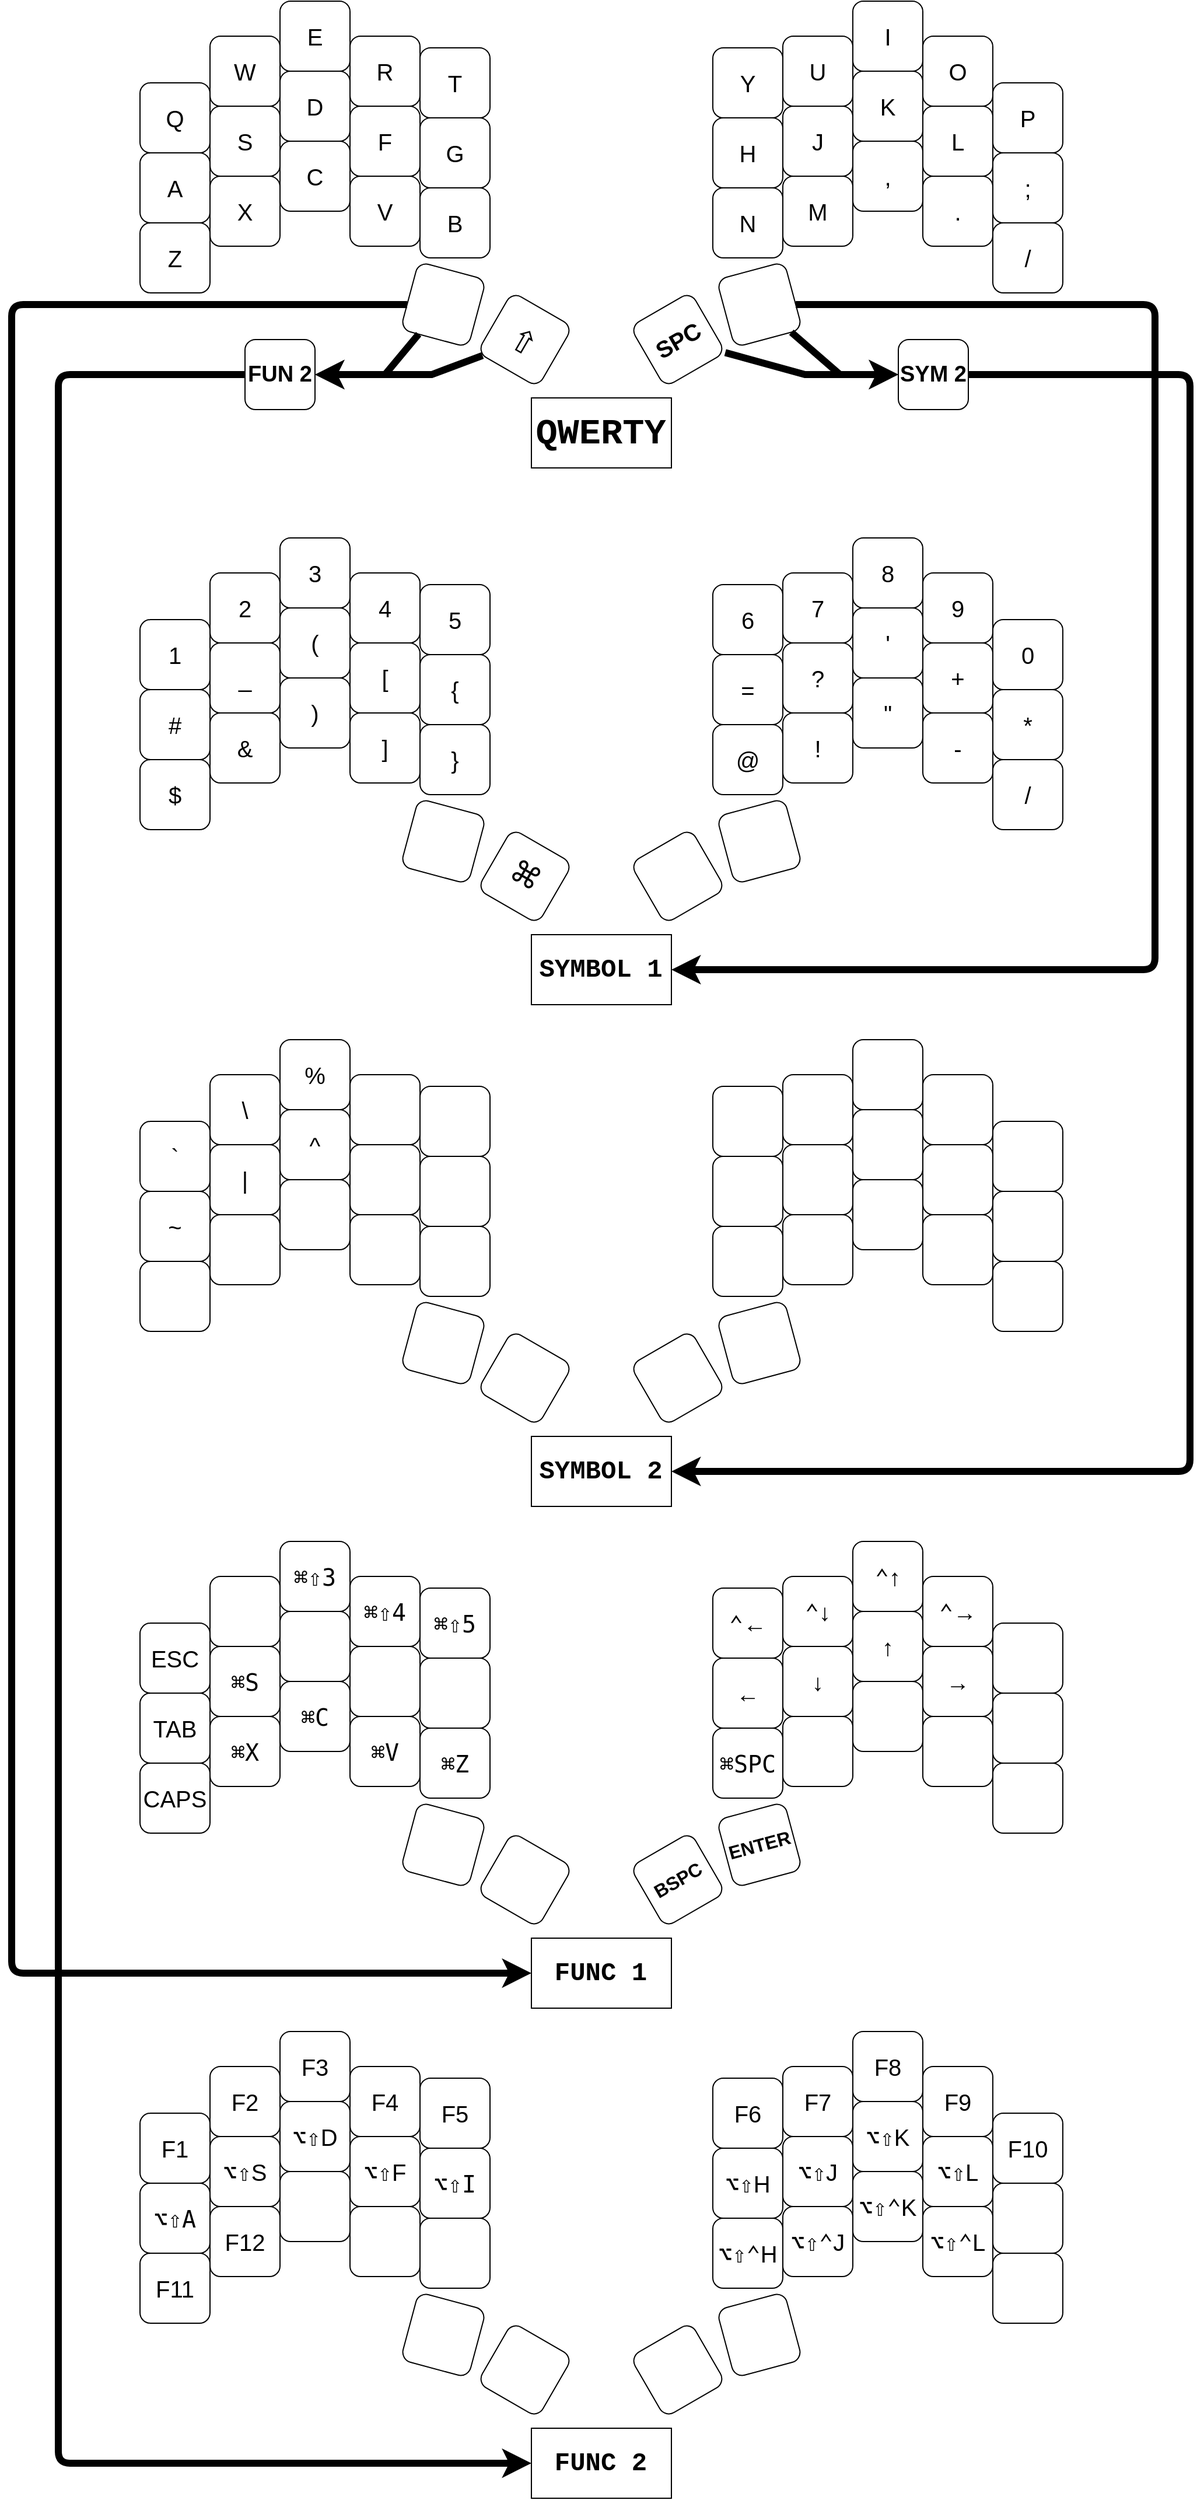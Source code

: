 <mxfile version="20.5.1" type="device"><diagram id="PHoBeTt5B5sPmpXtBZZb" name="第 1 页"><mxGraphModel dx="1406" dy="747" grid="1" gridSize="10" guides="1" tooltips="1" connect="1" arrows="1" fold="1" page="1" pageScale="1" pageWidth="827" pageHeight="1169" math="0" shadow="0"><root><mxCell id="0"/><mxCell id="1" parent="0"/><mxCell id="RsKWAIyPbqBDw2KpzhiT-77" value="" style="group" parent="1" vertex="1" connectable="0"><mxGeometry x="150" y="50" width="790.981" height="400" as="geometry"/></mxCell><mxCell id="RsKWAIyPbqBDw2KpzhiT-78" value="&lt;font style=&quot;font-size: 20px;&quot;&gt;Q&lt;/font&gt;" style="rounded=1;whiteSpace=wrap;html=1;" parent="RsKWAIyPbqBDw2KpzhiT-77" vertex="1"><mxGeometry y="70" width="60" height="60" as="geometry"/></mxCell><mxCell id="RsKWAIyPbqBDw2KpzhiT-79" value="&lt;font style=&quot;font-size: 20px;&quot;&gt;A&lt;/font&gt;" style="rounded=1;whiteSpace=wrap;html=1;" parent="RsKWAIyPbqBDw2KpzhiT-77" vertex="1"><mxGeometry y="130" width="60" height="60" as="geometry"/></mxCell><mxCell id="RsKWAIyPbqBDw2KpzhiT-80" value="&lt;font style=&quot;font-size: 20px;&quot;&gt;Z&lt;/font&gt;" style="rounded=1;whiteSpace=wrap;html=1;" parent="RsKWAIyPbqBDw2KpzhiT-77" vertex="1"><mxGeometry y="190" width="60" height="60" as="geometry"/></mxCell><mxCell id="RsKWAIyPbqBDw2KpzhiT-81" value="&lt;font style=&quot;font-size: 20px;&quot;&gt;W&lt;/font&gt;" style="rounded=1;whiteSpace=wrap;html=1;" parent="RsKWAIyPbqBDw2KpzhiT-77" vertex="1"><mxGeometry x="60" y="30" width="60" height="60" as="geometry"/></mxCell><mxCell id="RsKWAIyPbqBDw2KpzhiT-82" value="&lt;font style=&quot;font-size: 20px;&quot;&gt;S&lt;/font&gt;" style="rounded=1;whiteSpace=wrap;html=1;" parent="RsKWAIyPbqBDw2KpzhiT-77" vertex="1"><mxGeometry x="60" y="90" width="60" height="60" as="geometry"/></mxCell><mxCell id="RsKWAIyPbqBDw2KpzhiT-83" value="&lt;font style=&quot;font-size: 20px;&quot;&gt;X&lt;/font&gt;" style="rounded=1;whiteSpace=wrap;html=1;" parent="RsKWAIyPbqBDw2KpzhiT-77" vertex="1"><mxGeometry x="60" y="150" width="60" height="60" as="geometry"/></mxCell><mxCell id="RsKWAIyPbqBDw2KpzhiT-84" value="&lt;font style=&quot;font-size: 20px;&quot;&gt;E&lt;/font&gt;" style="rounded=1;whiteSpace=wrap;html=1;" parent="RsKWAIyPbqBDw2KpzhiT-77" vertex="1"><mxGeometry x="120" width="60" height="60" as="geometry"/></mxCell><mxCell id="RsKWAIyPbqBDw2KpzhiT-85" value="&lt;font style=&quot;font-size: 20px;&quot;&gt;D&lt;/font&gt;" style="rounded=1;whiteSpace=wrap;html=1;" parent="RsKWAIyPbqBDw2KpzhiT-77" vertex="1"><mxGeometry x="120" y="60" width="60" height="60" as="geometry"/></mxCell><mxCell id="RsKWAIyPbqBDw2KpzhiT-86" value="&lt;font style=&quot;font-size: 20px;&quot;&gt;C&lt;/font&gt;" style="rounded=1;whiteSpace=wrap;html=1;" parent="RsKWAIyPbqBDw2KpzhiT-77" vertex="1"><mxGeometry x="120" y="120" width="60" height="60" as="geometry"/></mxCell><mxCell id="RsKWAIyPbqBDw2KpzhiT-87" value="&lt;font style=&quot;font-size: 20px;&quot;&gt;R&lt;/font&gt;" style="rounded=1;whiteSpace=wrap;html=1;" parent="RsKWAIyPbqBDw2KpzhiT-77" vertex="1"><mxGeometry x="180" y="30" width="60" height="60" as="geometry"/></mxCell><mxCell id="RsKWAIyPbqBDw2KpzhiT-88" value="&lt;font style=&quot;font-size: 20px;&quot;&gt;F&lt;/font&gt;" style="rounded=1;whiteSpace=wrap;html=1;" parent="RsKWAIyPbqBDw2KpzhiT-77" vertex="1"><mxGeometry x="180" y="90" width="60" height="60" as="geometry"/></mxCell><mxCell id="RsKWAIyPbqBDw2KpzhiT-89" value="&lt;font style=&quot;font-size: 20px;&quot;&gt;V&lt;/font&gt;" style="rounded=1;whiteSpace=wrap;html=1;" parent="RsKWAIyPbqBDw2KpzhiT-77" vertex="1"><mxGeometry x="180" y="150" width="60" height="60" as="geometry"/></mxCell><mxCell id="RsKWAIyPbqBDw2KpzhiT-90" value="&lt;font style=&quot;font-size: 20px;&quot;&gt;T&lt;/font&gt;" style="rounded=1;whiteSpace=wrap;html=1;" parent="RsKWAIyPbqBDw2KpzhiT-77" vertex="1"><mxGeometry x="240" y="40" width="60" height="60" as="geometry"/></mxCell><mxCell id="RsKWAIyPbqBDw2KpzhiT-91" value="&lt;font style=&quot;font-size: 20px;&quot;&gt;G&lt;/font&gt;" style="rounded=1;whiteSpace=wrap;html=1;" parent="RsKWAIyPbqBDw2KpzhiT-77" vertex="1"><mxGeometry x="240" y="100" width="60" height="60" as="geometry"/></mxCell><mxCell id="RsKWAIyPbqBDw2KpzhiT-92" value="&lt;font style=&quot;font-size: 20px;&quot;&gt;B&lt;/font&gt;" style="rounded=1;whiteSpace=wrap;html=1;" parent="RsKWAIyPbqBDw2KpzhiT-77" vertex="1"><mxGeometry x="240" y="160" width="60" height="60" as="geometry"/></mxCell><mxCell id="RsKWAIyPbqBDw2KpzhiT-93" value="" style="rounded=1;whiteSpace=wrap;html=1;rotation=15;" parent="RsKWAIyPbqBDw2KpzhiT-77" vertex="1"><mxGeometry x="230" y="230" width="60" height="60" as="geometry"/></mxCell><mxCell id="RsKWAIyPbqBDw2KpzhiT-94" value="&lt;font style=&quot;font-size: 37px;&quot;&gt;&lt;code&gt;⇧&lt;/code&gt;&lt;/font&gt;" style="rounded=1;whiteSpace=wrap;html=1;rotation=30;" parent="RsKWAIyPbqBDw2KpzhiT-77" vertex="1"><mxGeometry x="300" y="260" width="60" height="60" as="geometry"/></mxCell><mxCell id="RsKWAIyPbqBDw2KpzhiT-95" value="" style="group;flipH=1;" parent="RsKWAIyPbqBDw2KpzhiT-77" vertex="1" connectable="0"><mxGeometry x="420" width="370.981" height="350" as="geometry"/></mxCell><mxCell id="RsKWAIyPbqBDw2KpzhiT-96" value="&lt;font style=&quot;font-size: 20px;&quot;&gt;P&lt;/font&gt;" style="rounded=1;whiteSpace=wrap;html=1;flipH=1;" parent="RsKWAIyPbqBDw2KpzhiT-95" vertex="1"><mxGeometry x="310.981" y="70" width="60" height="60" as="geometry"/></mxCell><mxCell id="RsKWAIyPbqBDw2KpzhiT-97" value="&lt;font style=&quot;font-size: 20px;&quot;&gt;;&lt;/font&gt;" style="rounded=1;whiteSpace=wrap;html=1;flipH=1;" parent="RsKWAIyPbqBDw2KpzhiT-95" vertex="1"><mxGeometry x="310.981" y="130" width="60" height="60" as="geometry"/></mxCell><mxCell id="RsKWAIyPbqBDw2KpzhiT-98" value="&lt;font style=&quot;font-size: 20px;&quot;&gt;/&lt;/font&gt;" style="rounded=1;whiteSpace=wrap;html=1;flipH=1;" parent="RsKWAIyPbqBDw2KpzhiT-95" vertex="1"><mxGeometry x="310.981" y="190" width="60" height="60" as="geometry"/></mxCell><mxCell id="RsKWAIyPbqBDw2KpzhiT-99" value="&lt;font style=&quot;font-size: 20px;&quot;&gt;O&lt;/font&gt;" style="rounded=1;whiteSpace=wrap;html=1;flipH=1;" parent="RsKWAIyPbqBDw2KpzhiT-95" vertex="1"><mxGeometry x="250.981" y="30" width="60" height="60" as="geometry"/></mxCell><mxCell id="RsKWAIyPbqBDw2KpzhiT-100" value="&lt;font style=&quot;font-size: 20px;&quot;&gt;L&lt;/font&gt;" style="rounded=1;whiteSpace=wrap;html=1;flipH=1;" parent="RsKWAIyPbqBDw2KpzhiT-95" vertex="1"><mxGeometry x="250.981" y="90" width="60" height="60" as="geometry"/></mxCell><mxCell id="RsKWAIyPbqBDw2KpzhiT-101" value="&lt;font style=&quot;font-size: 20px;&quot;&gt;.&lt;/font&gt;" style="rounded=1;whiteSpace=wrap;html=1;flipH=1;" parent="RsKWAIyPbqBDw2KpzhiT-95" vertex="1"><mxGeometry x="250.981" y="150" width="60" height="60" as="geometry"/></mxCell><mxCell id="RsKWAIyPbqBDw2KpzhiT-102" value="&lt;font style=&quot;font-size: 20px;&quot;&gt;I&lt;/font&gt;" style="rounded=1;whiteSpace=wrap;html=1;flipH=1;" parent="RsKWAIyPbqBDw2KpzhiT-95" vertex="1"><mxGeometry x="190.981" width="60" height="60" as="geometry"/></mxCell><mxCell id="RsKWAIyPbqBDw2KpzhiT-103" value="&lt;font style=&quot;font-size: 20px;&quot;&gt;K&lt;/font&gt;" style="rounded=1;whiteSpace=wrap;html=1;flipH=1;" parent="RsKWAIyPbqBDw2KpzhiT-95" vertex="1"><mxGeometry x="190.981" y="60" width="60" height="60" as="geometry"/></mxCell><mxCell id="RsKWAIyPbqBDw2KpzhiT-104" value="&lt;font style=&quot;font-size: 20px;&quot;&gt;,&lt;/font&gt;" style="rounded=1;whiteSpace=wrap;html=1;flipH=1;" parent="RsKWAIyPbqBDw2KpzhiT-95" vertex="1"><mxGeometry x="190.981" y="120" width="60" height="60" as="geometry"/></mxCell><mxCell id="RsKWAIyPbqBDw2KpzhiT-105" value="&lt;font style=&quot;font-size: 20px;&quot;&gt;U&lt;/font&gt;" style="rounded=1;whiteSpace=wrap;html=1;flipH=1;" parent="RsKWAIyPbqBDw2KpzhiT-95" vertex="1"><mxGeometry x="130.981" y="30" width="60" height="60" as="geometry"/></mxCell><mxCell id="RsKWAIyPbqBDw2KpzhiT-106" value="&lt;font style=&quot;font-size: 20px;&quot;&gt;J&lt;/font&gt;" style="rounded=1;whiteSpace=wrap;html=1;flipH=1;" parent="RsKWAIyPbqBDw2KpzhiT-95" vertex="1"><mxGeometry x="130.981" y="90" width="60" height="60" as="geometry"/></mxCell><mxCell id="RsKWAIyPbqBDw2KpzhiT-107" value="&lt;font style=&quot;font-size: 20px;&quot;&gt;M&lt;/font&gt;" style="rounded=1;whiteSpace=wrap;html=1;flipH=1;" parent="RsKWAIyPbqBDw2KpzhiT-95" vertex="1"><mxGeometry x="130.981" y="150" width="60" height="60" as="geometry"/></mxCell><mxCell id="RsKWAIyPbqBDw2KpzhiT-108" value="&lt;font style=&quot;font-size: 20px;&quot;&gt;Y&lt;/font&gt;" style="rounded=1;whiteSpace=wrap;html=1;flipH=1;" parent="RsKWAIyPbqBDw2KpzhiT-95" vertex="1"><mxGeometry x="70.981" y="40" width="60" height="60" as="geometry"/></mxCell><mxCell id="RsKWAIyPbqBDw2KpzhiT-109" value="&lt;font style=&quot;font-size: 20px;&quot;&gt;H&lt;/font&gt;" style="rounded=1;whiteSpace=wrap;html=1;flipH=1;" parent="RsKWAIyPbqBDw2KpzhiT-95" vertex="1"><mxGeometry x="70.981" y="100" width="60" height="60" as="geometry"/></mxCell><mxCell id="RsKWAIyPbqBDw2KpzhiT-110" value="&lt;font style=&quot;font-size: 20px;&quot;&gt;N&lt;/font&gt;" style="rounded=1;whiteSpace=wrap;html=1;flipH=1;" parent="RsKWAIyPbqBDw2KpzhiT-95" vertex="1"><mxGeometry x="70.981" y="160" width="60" height="60" as="geometry"/></mxCell><mxCell id="RsKWAIyPbqBDw2KpzhiT-111" value="" style="rounded=1;whiteSpace=wrap;html=1;rotation=-15;flipH=1;" parent="RsKWAIyPbqBDw2KpzhiT-95" vertex="1"><mxGeometry x="80.981" y="230" width="60" height="60" as="geometry"/></mxCell><mxCell id="RsKWAIyPbqBDw2KpzhiT-112" value="&lt;div style=&quot;font-size: 20px;&quot;&gt;&lt;font style=&quot;font-size: 20px;&quot;&gt;&lt;b&gt;SPC&lt;/b&gt;&lt;/font&gt;&lt;/div&gt;" style="rounded=1;whiteSpace=wrap;html=1;rotation=-30;flipH=1;" parent="RsKWAIyPbqBDw2KpzhiT-95" vertex="1"><mxGeometry x="10.981" y="260" width="60" height="60" as="geometry"/></mxCell><mxCell id="RsKWAIyPbqBDw2KpzhiT-344" value="&lt;font style=&quot;font-size: 19px;&quot;&gt;&lt;b&gt;&lt;font style=&quot;font-size: 19px;&quot;&gt;SYM 2&lt;/font&gt;&lt;/b&gt;&lt;/font&gt;" style="rounded=1;whiteSpace=wrap;html=1;rotation=0;flipH=1;" parent="RsKWAIyPbqBDw2KpzhiT-95" vertex="1"><mxGeometry x="230.001" y="290" width="60" height="60" as="geometry"/></mxCell><mxCell id="RsKWAIyPbqBDw2KpzhiT-345" value="" style="endArrow=classic;html=1;rounded=0;fontFamily=Courier New;fontSize=20;strokeWidth=6;" parent="RsKWAIyPbqBDw2KpzhiT-95" source="RsKWAIyPbqBDw2KpzhiT-111" target="RsKWAIyPbqBDw2KpzhiT-344" edge="1"><mxGeometry width="50" height="50" relative="1" as="geometry"><mxPoint x="120" y="460" as="sourcePoint"/><mxPoint x="170" y="410" as="targetPoint"/><Array as="points"><mxPoint x="180" y="320"/></Array></mxGeometry></mxCell><mxCell id="RsKWAIyPbqBDw2KpzhiT-346" value="" style="endArrow=classic;html=1;rounded=0;fontFamily=Courier New;fontSize=20;strokeWidth=6;" parent="RsKWAIyPbqBDw2KpzhiT-95" source="RsKWAIyPbqBDw2KpzhiT-112" target="RsKWAIyPbqBDw2KpzhiT-344" edge="1"><mxGeometry width="50" height="50" relative="1" as="geometry"><mxPoint x="-180" y="550" as="sourcePoint"/><mxPoint x="-130" y="500" as="targetPoint"/><Array as="points"><mxPoint x="150" y="320"/></Array></mxGeometry></mxCell><mxCell id="RsKWAIyPbqBDw2KpzhiT-113" value="&lt;h1&gt;&lt;font style=&quot;font-size: 31px;&quot; face=&quot;Courier New&quot;&gt;QWERTY&lt;/font&gt;&lt;/h1&gt;" style="rounded=0;whiteSpace=wrap;html=1;" parent="RsKWAIyPbqBDw2KpzhiT-77" vertex="1"><mxGeometry x="335.49" y="340" width="120" height="60" as="geometry"/></mxCell><mxCell id="RsKWAIyPbqBDw2KpzhiT-347" value="&lt;font style=&quot;font-size: 19px;&quot;&gt;&lt;b&gt;&lt;font style=&quot;font-size: 19px;&quot;&gt;FUN 2&lt;/font&gt;&lt;/b&gt;&lt;/font&gt;" style="rounded=1;whiteSpace=wrap;html=1;rotation=0;flipH=1;" parent="RsKWAIyPbqBDw2KpzhiT-77" vertex="1"><mxGeometry x="90.001" y="290" width="60" height="60" as="geometry"/></mxCell><mxCell id="RsKWAIyPbqBDw2KpzhiT-348" value="" style="endArrow=classic;html=1;rounded=0;fontFamily=Courier New;fontSize=19;strokeWidth=6;" parent="RsKWAIyPbqBDw2KpzhiT-77" source="RsKWAIyPbqBDw2KpzhiT-93" target="RsKWAIyPbqBDw2KpzhiT-347" edge="1"><mxGeometry width="50" height="50" relative="1" as="geometry"><mxPoint x="240" y="510" as="sourcePoint"/><mxPoint x="290" y="460" as="targetPoint"/><Array as="points"><mxPoint x="210" y="320"/></Array></mxGeometry></mxCell><mxCell id="RsKWAIyPbqBDw2KpzhiT-349" value="" style="endArrow=classic;html=1;rounded=0;fontFamily=Courier New;fontSize=19;strokeWidth=6;" parent="RsKWAIyPbqBDw2KpzhiT-77" source="RsKWAIyPbqBDw2KpzhiT-94" target="RsKWAIyPbqBDw2KpzhiT-347" edge="1"><mxGeometry width="50" height="50" relative="1" as="geometry"><mxPoint x="210" y="380" as="sourcePoint"/><mxPoint x="260" y="330" as="targetPoint"/><Array as="points"><mxPoint x="250" y="320"/></Array></mxGeometry></mxCell><mxCell id="RsKWAIyPbqBDw2KpzhiT-188" value="" style="group" parent="1" vertex="1" connectable="0"><mxGeometry x="150" y="510" width="790.981" height="400" as="geometry"/></mxCell><mxCell id="RsKWAIyPbqBDw2KpzhiT-189" value="&lt;font style=&quot;font-size: 20px;&quot;&gt;1&lt;/font&gt;" style="rounded=1;whiteSpace=wrap;html=1;" parent="RsKWAIyPbqBDw2KpzhiT-188" vertex="1"><mxGeometry y="70" width="60" height="60" as="geometry"/></mxCell><mxCell id="RsKWAIyPbqBDw2KpzhiT-190" value="&lt;font style=&quot;font-size: 20px;&quot;&gt;#&lt;/font&gt;" style="rounded=1;whiteSpace=wrap;html=1;" parent="RsKWAIyPbqBDw2KpzhiT-188" vertex="1"><mxGeometry y="130" width="60" height="60" as="geometry"/></mxCell><mxCell id="RsKWAIyPbqBDw2KpzhiT-191" value="&lt;font style=&quot;font-size: 20px;&quot;&gt;$&lt;/font&gt;" style="rounded=1;whiteSpace=wrap;html=1;" parent="RsKWAIyPbqBDw2KpzhiT-188" vertex="1"><mxGeometry y="190" width="60" height="60" as="geometry"/></mxCell><mxCell id="RsKWAIyPbqBDw2KpzhiT-192" value="&lt;font style=&quot;font-size: 20px;&quot;&gt;2&lt;/font&gt;" style="rounded=1;whiteSpace=wrap;html=1;" parent="RsKWAIyPbqBDw2KpzhiT-188" vertex="1"><mxGeometry x="60" y="30" width="60" height="60" as="geometry"/></mxCell><mxCell id="RsKWAIyPbqBDw2KpzhiT-193" value="&lt;font style=&quot;font-size: 20px;&quot;&gt;_&lt;/font&gt;" style="rounded=1;whiteSpace=wrap;html=1;" parent="RsKWAIyPbqBDw2KpzhiT-188" vertex="1"><mxGeometry x="60" y="90" width="60" height="60" as="geometry"/></mxCell><mxCell id="RsKWAIyPbqBDw2KpzhiT-194" value="&lt;font style=&quot;font-size: 20px;&quot;&gt;&amp;amp;&lt;/font&gt;" style="rounded=1;whiteSpace=wrap;html=1;" parent="RsKWAIyPbqBDw2KpzhiT-188" vertex="1"><mxGeometry x="60" y="150" width="60" height="60" as="geometry"/></mxCell><mxCell id="RsKWAIyPbqBDw2KpzhiT-195" value="&lt;font style=&quot;font-size: 20px;&quot;&gt;3&lt;/font&gt;" style="rounded=1;whiteSpace=wrap;html=1;" parent="RsKWAIyPbqBDw2KpzhiT-188" vertex="1"><mxGeometry x="120" width="60" height="60" as="geometry"/></mxCell><mxCell id="RsKWAIyPbqBDw2KpzhiT-196" value="&lt;font style=&quot;font-size: 20px;&quot;&gt;(&lt;/font&gt;" style="rounded=1;whiteSpace=wrap;html=1;" parent="RsKWAIyPbqBDw2KpzhiT-188" vertex="1"><mxGeometry x="120" y="60" width="60" height="60" as="geometry"/></mxCell><mxCell id="RsKWAIyPbqBDw2KpzhiT-197" value="&lt;font style=&quot;font-size: 20px;&quot;&gt;)&lt;/font&gt;" style="rounded=1;whiteSpace=wrap;html=1;" parent="RsKWAIyPbqBDw2KpzhiT-188" vertex="1"><mxGeometry x="120" y="120" width="60" height="60" as="geometry"/></mxCell><mxCell id="RsKWAIyPbqBDw2KpzhiT-198" value="&lt;font style=&quot;font-size: 20px;&quot;&gt;4&lt;/font&gt;" style="rounded=1;whiteSpace=wrap;html=1;" parent="RsKWAIyPbqBDw2KpzhiT-188" vertex="1"><mxGeometry x="180" y="30" width="60" height="60" as="geometry"/></mxCell><mxCell id="RsKWAIyPbqBDw2KpzhiT-199" value="&lt;font style=&quot;font-size: 20px;&quot;&gt;[&lt;/font&gt;" style="rounded=1;whiteSpace=wrap;html=1;" parent="RsKWAIyPbqBDw2KpzhiT-188" vertex="1"><mxGeometry x="180" y="90" width="60" height="60" as="geometry"/></mxCell><mxCell id="RsKWAIyPbqBDw2KpzhiT-200" value="&lt;font style=&quot;font-size: 20px;&quot;&gt;]&lt;/font&gt;" style="rounded=1;whiteSpace=wrap;html=1;" parent="RsKWAIyPbqBDw2KpzhiT-188" vertex="1"><mxGeometry x="180" y="150" width="60" height="60" as="geometry"/></mxCell><mxCell id="RsKWAIyPbqBDw2KpzhiT-201" value="&lt;font style=&quot;font-size: 20px;&quot;&gt;5&lt;/font&gt;" style="rounded=1;whiteSpace=wrap;html=1;" parent="RsKWAIyPbqBDw2KpzhiT-188" vertex="1"><mxGeometry x="240" y="40" width="60" height="60" as="geometry"/></mxCell><mxCell id="RsKWAIyPbqBDw2KpzhiT-202" value="&lt;font style=&quot;font-size: 20px;&quot;&gt;{&lt;/font&gt;" style="rounded=1;whiteSpace=wrap;html=1;" parent="RsKWAIyPbqBDw2KpzhiT-188" vertex="1"><mxGeometry x="240" y="100" width="60" height="60" as="geometry"/></mxCell><mxCell id="RsKWAIyPbqBDw2KpzhiT-203" value="&lt;font style=&quot;font-size: 20px;&quot;&gt;}&lt;/font&gt;" style="rounded=1;whiteSpace=wrap;html=1;" parent="RsKWAIyPbqBDw2KpzhiT-188" vertex="1"><mxGeometry x="240" y="160" width="60" height="60" as="geometry"/></mxCell><mxCell id="RsKWAIyPbqBDw2KpzhiT-204" value="" style="rounded=1;whiteSpace=wrap;html=1;rotation=15;" parent="RsKWAIyPbqBDw2KpzhiT-188" vertex="1"><mxGeometry x="230" y="230" width="60" height="60" as="geometry"/></mxCell><mxCell id="RsKWAIyPbqBDw2KpzhiT-205" value="&lt;code style=&quot;font-size: 37px;&quot;&gt;⌘&lt;/code&gt;" style="rounded=1;whiteSpace=wrap;html=1;rotation=30;" parent="RsKWAIyPbqBDw2KpzhiT-188" vertex="1"><mxGeometry x="300" y="260" width="60" height="60" as="geometry"/></mxCell><mxCell id="RsKWAIyPbqBDw2KpzhiT-206" value="" style="group;flipH=1;" parent="RsKWAIyPbqBDw2KpzhiT-188" vertex="1" connectable="0"><mxGeometry x="420" width="370.981" height="330.981" as="geometry"/></mxCell><mxCell id="RsKWAIyPbqBDw2KpzhiT-207" value="&lt;font style=&quot;font-size: 20px;&quot;&gt;0&lt;/font&gt;" style="rounded=1;whiteSpace=wrap;html=1;flipH=1;" parent="RsKWAIyPbqBDw2KpzhiT-206" vertex="1"><mxGeometry x="310.981" y="70" width="60" height="60" as="geometry"/></mxCell><mxCell id="RsKWAIyPbqBDw2KpzhiT-208" value="&lt;font style=&quot;font-size: 20px;&quot;&gt;*&lt;/font&gt;" style="rounded=1;whiteSpace=wrap;html=1;flipH=1;" parent="RsKWAIyPbqBDw2KpzhiT-206" vertex="1"><mxGeometry x="310.981" y="130" width="60" height="60" as="geometry"/></mxCell><mxCell id="RsKWAIyPbqBDw2KpzhiT-209" value="&lt;font style=&quot;font-size: 20px;&quot;&gt;/&lt;/font&gt;" style="rounded=1;whiteSpace=wrap;html=1;flipH=1;" parent="RsKWAIyPbqBDw2KpzhiT-206" vertex="1"><mxGeometry x="310.981" y="190" width="60" height="60" as="geometry"/></mxCell><mxCell id="RsKWAIyPbqBDw2KpzhiT-210" value="&lt;font style=&quot;font-size: 20px;&quot;&gt;9&lt;/font&gt;" style="rounded=1;whiteSpace=wrap;html=1;flipH=1;" parent="RsKWAIyPbqBDw2KpzhiT-206" vertex="1"><mxGeometry x="250.981" y="30" width="60" height="60" as="geometry"/></mxCell><mxCell id="RsKWAIyPbqBDw2KpzhiT-211" value="&lt;font style=&quot;font-size: 20px;&quot;&gt;+&lt;/font&gt;" style="rounded=1;whiteSpace=wrap;html=1;flipH=1;" parent="RsKWAIyPbqBDw2KpzhiT-206" vertex="1"><mxGeometry x="250.981" y="90" width="60" height="60" as="geometry"/></mxCell><mxCell id="RsKWAIyPbqBDw2KpzhiT-212" value="&lt;font style=&quot;font-size: 20px;&quot;&gt;-&lt;/font&gt;" style="rounded=1;whiteSpace=wrap;html=1;flipH=1;" parent="RsKWAIyPbqBDw2KpzhiT-206" vertex="1"><mxGeometry x="250.981" y="150" width="60" height="60" as="geometry"/></mxCell><mxCell id="RsKWAIyPbqBDw2KpzhiT-213" value="&lt;font style=&quot;font-size: 20px;&quot;&gt;8&lt;/font&gt;" style="rounded=1;whiteSpace=wrap;html=1;flipH=1;" parent="RsKWAIyPbqBDw2KpzhiT-206" vertex="1"><mxGeometry x="190.981" width="60" height="60" as="geometry"/></mxCell><mxCell id="RsKWAIyPbqBDw2KpzhiT-214" value="&lt;font style=&quot;font-size: 20px;&quot;&gt;'&lt;/font&gt;" style="rounded=1;whiteSpace=wrap;html=1;flipH=1;" parent="RsKWAIyPbqBDw2KpzhiT-206" vertex="1"><mxGeometry x="190.981" y="60" width="60" height="60" as="geometry"/></mxCell><mxCell id="RsKWAIyPbqBDw2KpzhiT-215" value="&lt;font style=&quot;font-size: 20px;&quot;&gt;&quot;&lt;/font&gt;" style="rounded=1;whiteSpace=wrap;html=1;flipH=1;" parent="RsKWAIyPbqBDw2KpzhiT-206" vertex="1"><mxGeometry x="190.981" y="120" width="60" height="60" as="geometry"/></mxCell><mxCell id="RsKWAIyPbqBDw2KpzhiT-216" value="&lt;font style=&quot;font-size: 20px;&quot;&gt;7&lt;/font&gt;" style="rounded=1;whiteSpace=wrap;html=1;flipH=1;" parent="RsKWAIyPbqBDw2KpzhiT-206" vertex="1"><mxGeometry x="130.981" y="30" width="60" height="60" as="geometry"/></mxCell><mxCell id="RsKWAIyPbqBDw2KpzhiT-217" value="&lt;font style=&quot;font-size: 20px;&quot;&gt;?&lt;/font&gt;" style="rounded=1;whiteSpace=wrap;html=1;flipH=1;" parent="RsKWAIyPbqBDw2KpzhiT-206" vertex="1"><mxGeometry x="130.981" y="90" width="60" height="60" as="geometry"/></mxCell><mxCell id="RsKWAIyPbqBDw2KpzhiT-218" value="&lt;font style=&quot;font-size: 20px;&quot;&gt;!&lt;/font&gt;" style="rounded=1;whiteSpace=wrap;html=1;flipH=1;" parent="RsKWAIyPbqBDw2KpzhiT-206" vertex="1"><mxGeometry x="130.981" y="150" width="60" height="60" as="geometry"/></mxCell><mxCell id="RsKWAIyPbqBDw2KpzhiT-219" value="&lt;font style=&quot;font-size: 20px;&quot;&gt;6&lt;/font&gt;" style="rounded=1;whiteSpace=wrap;html=1;flipH=1;" parent="RsKWAIyPbqBDw2KpzhiT-206" vertex="1"><mxGeometry x="70.981" y="40" width="60" height="60" as="geometry"/></mxCell><mxCell id="RsKWAIyPbqBDw2KpzhiT-220" value="&lt;font style=&quot;font-size: 20px;&quot;&gt;=&lt;/font&gt;" style="rounded=1;whiteSpace=wrap;html=1;flipH=1;" parent="RsKWAIyPbqBDw2KpzhiT-206" vertex="1"><mxGeometry x="70.981" y="100" width="60" height="60" as="geometry"/></mxCell><mxCell id="RsKWAIyPbqBDw2KpzhiT-221" value="&lt;font style=&quot;font-size: 20px;&quot;&gt;@&lt;/font&gt;" style="rounded=1;whiteSpace=wrap;html=1;flipH=1;" parent="RsKWAIyPbqBDw2KpzhiT-206" vertex="1"><mxGeometry x="70.981" y="160" width="60" height="60" as="geometry"/></mxCell><mxCell id="RsKWAIyPbqBDw2KpzhiT-222" value="" style="rounded=1;whiteSpace=wrap;html=1;rotation=-15;flipH=1;" parent="RsKWAIyPbqBDw2KpzhiT-206" vertex="1"><mxGeometry x="80.981" y="230" width="60" height="60" as="geometry"/></mxCell><mxCell id="RsKWAIyPbqBDw2KpzhiT-223" value="" style="rounded=1;whiteSpace=wrap;html=1;rotation=-30;flipH=1;" parent="RsKWAIyPbqBDw2KpzhiT-206" vertex="1"><mxGeometry x="10.981" y="260" width="60" height="60" as="geometry"/></mxCell><mxCell id="RsKWAIyPbqBDw2KpzhiT-224" value="&lt;h1 style=&quot;font-size: 22px;&quot;&gt;&lt;font style=&quot;font-size: 22px;&quot; face=&quot;Courier New&quot;&gt;SYMBOL 1&lt;br&gt;&lt;/font&gt;&lt;/h1&gt;" style="rounded=0;whiteSpace=wrap;html=1;" parent="RsKWAIyPbqBDw2KpzhiT-188" vertex="1"><mxGeometry x="335.49" y="340" width="120" height="60" as="geometry"/></mxCell><mxCell id="RsKWAIyPbqBDw2KpzhiT-225" value="" style="group" parent="1" vertex="1" connectable="0"><mxGeometry x="150" y="940" width="790.981" height="400" as="geometry"/></mxCell><mxCell id="RsKWAIyPbqBDw2KpzhiT-226" value="&lt;font style=&quot;font-size: 20px;&quot;&gt;`&lt;/font&gt;" style="rounded=1;whiteSpace=wrap;html=1;" parent="RsKWAIyPbqBDw2KpzhiT-225" vertex="1"><mxGeometry y="70" width="60" height="60" as="geometry"/></mxCell><mxCell id="RsKWAIyPbqBDw2KpzhiT-227" value="&lt;font style=&quot;font-size: 20px;&quot;&gt;~&lt;/font&gt;" style="rounded=1;whiteSpace=wrap;html=1;" parent="RsKWAIyPbqBDw2KpzhiT-225" vertex="1"><mxGeometry y="130" width="60" height="60" as="geometry"/></mxCell><mxCell id="RsKWAIyPbqBDw2KpzhiT-228" value="" style="rounded=1;whiteSpace=wrap;html=1;" parent="RsKWAIyPbqBDw2KpzhiT-225" vertex="1"><mxGeometry y="190" width="60" height="60" as="geometry"/></mxCell><mxCell id="RsKWAIyPbqBDw2KpzhiT-229" value="&lt;font style=&quot;font-size: 20px;&quot;&gt;\&lt;/font&gt;" style="rounded=1;whiteSpace=wrap;html=1;" parent="RsKWAIyPbqBDw2KpzhiT-225" vertex="1"><mxGeometry x="60" y="30" width="60" height="60" as="geometry"/></mxCell><mxCell id="RsKWAIyPbqBDw2KpzhiT-230" value="&lt;font style=&quot;font-size: 20px;&quot;&gt;|&lt;/font&gt;" style="rounded=1;whiteSpace=wrap;html=1;" parent="RsKWAIyPbqBDw2KpzhiT-225" vertex="1"><mxGeometry x="60" y="90" width="60" height="60" as="geometry"/></mxCell><mxCell id="RsKWAIyPbqBDw2KpzhiT-231" value="" style="rounded=1;whiteSpace=wrap;html=1;" parent="RsKWAIyPbqBDw2KpzhiT-225" vertex="1"><mxGeometry x="60" y="150" width="60" height="60" as="geometry"/></mxCell><mxCell id="RsKWAIyPbqBDw2KpzhiT-232" value="&lt;font style=&quot;font-size: 20px;&quot;&gt;%&lt;/font&gt;" style="rounded=1;whiteSpace=wrap;html=1;" parent="RsKWAIyPbqBDw2KpzhiT-225" vertex="1"><mxGeometry x="120" width="60" height="60" as="geometry"/></mxCell><mxCell id="RsKWAIyPbqBDw2KpzhiT-233" value="&lt;font style=&quot;font-size: 20px;&quot;&gt;^&lt;/font&gt;" style="rounded=1;whiteSpace=wrap;html=1;" parent="RsKWAIyPbqBDw2KpzhiT-225" vertex="1"><mxGeometry x="120" y="60" width="60" height="60" as="geometry"/></mxCell><mxCell id="RsKWAIyPbqBDw2KpzhiT-234" value="" style="rounded=1;whiteSpace=wrap;html=1;" parent="RsKWAIyPbqBDw2KpzhiT-225" vertex="1"><mxGeometry x="120" y="120" width="60" height="60" as="geometry"/></mxCell><mxCell id="RsKWAIyPbqBDw2KpzhiT-235" value="" style="rounded=1;whiteSpace=wrap;html=1;" parent="RsKWAIyPbqBDw2KpzhiT-225" vertex="1"><mxGeometry x="180" y="30" width="60" height="60" as="geometry"/></mxCell><mxCell id="RsKWAIyPbqBDw2KpzhiT-236" value="" style="rounded=1;whiteSpace=wrap;html=1;" parent="RsKWAIyPbqBDw2KpzhiT-225" vertex="1"><mxGeometry x="180" y="90" width="60" height="60" as="geometry"/></mxCell><mxCell id="RsKWAIyPbqBDw2KpzhiT-237" value="" style="rounded=1;whiteSpace=wrap;html=1;" parent="RsKWAIyPbqBDw2KpzhiT-225" vertex="1"><mxGeometry x="180" y="150" width="60" height="60" as="geometry"/></mxCell><mxCell id="RsKWAIyPbqBDw2KpzhiT-238" value="" style="rounded=1;whiteSpace=wrap;html=1;" parent="RsKWAIyPbqBDw2KpzhiT-225" vertex="1"><mxGeometry x="240" y="40" width="60" height="60" as="geometry"/></mxCell><mxCell id="RsKWAIyPbqBDw2KpzhiT-239" value="" style="rounded=1;whiteSpace=wrap;html=1;" parent="RsKWAIyPbqBDw2KpzhiT-225" vertex="1"><mxGeometry x="240" y="100" width="60" height="60" as="geometry"/></mxCell><mxCell id="RsKWAIyPbqBDw2KpzhiT-240" value="" style="rounded=1;whiteSpace=wrap;html=1;" parent="RsKWAIyPbqBDw2KpzhiT-225" vertex="1"><mxGeometry x="240" y="160" width="60" height="60" as="geometry"/></mxCell><mxCell id="RsKWAIyPbqBDw2KpzhiT-241" value="" style="rounded=1;whiteSpace=wrap;html=1;rotation=15;" parent="RsKWAIyPbqBDw2KpzhiT-225" vertex="1"><mxGeometry x="230" y="230" width="60" height="60" as="geometry"/></mxCell><mxCell id="RsKWAIyPbqBDw2KpzhiT-242" value="" style="rounded=1;whiteSpace=wrap;html=1;rotation=30;" parent="RsKWAIyPbqBDw2KpzhiT-225" vertex="1"><mxGeometry x="300" y="260" width="60" height="60" as="geometry"/></mxCell><mxCell id="RsKWAIyPbqBDw2KpzhiT-243" value="" style="group;flipH=1;" parent="RsKWAIyPbqBDw2KpzhiT-225" vertex="1" connectable="0"><mxGeometry x="420" width="370.981" height="330.981" as="geometry"/></mxCell><mxCell id="RsKWAIyPbqBDw2KpzhiT-244" value="" style="rounded=1;whiteSpace=wrap;html=1;flipH=1;" parent="RsKWAIyPbqBDw2KpzhiT-243" vertex="1"><mxGeometry x="310.981" y="70" width="60" height="60" as="geometry"/></mxCell><mxCell id="RsKWAIyPbqBDw2KpzhiT-245" value="" style="rounded=1;whiteSpace=wrap;html=1;flipH=1;" parent="RsKWAIyPbqBDw2KpzhiT-243" vertex="1"><mxGeometry x="310.981" y="130" width="60" height="60" as="geometry"/></mxCell><mxCell id="RsKWAIyPbqBDw2KpzhiT-246" value="" style="rounded=1;whiteSpace=wrap;html=1;flipH=1;" parent="RsKWAIyPbqBDw2KpzhiT-243" vertex="1"><mxGeometry x="310.981" y="190" width="60" height="60" as="geometry"/></mxCell><mxCell id="RsKWAIyPbqBDw2KpzhiT-247" value="" style="rounded=1;whiteSpace=wrap;html=1;flipH=1;" parent="RsKWAIyPbqBDw2KpzhiT-243" vertex="1"><mxGeometry x="250.981" y="30" width="60" height="60" as="geometry"/></mxCell><mxCell id="RsKWAIyPbqBDw2KpzhiT-248" value="" style="rounded=1;whiteSpace=wrap;html=1;flipH=1;" parent="RsKWAIyPbqBDw2KpzhiT-243" vertex="1"><mxGeometry x="250.981" y="90" width="60" height="60" as="geometry"/></mxCell><mxCell id="RsKWAIyPbqBDw2KpzhiT-249" value="" style="rounded=1;whiteSpace=wrap;html=1;flipH=1;" parent="RsKWAIyPbqBDw2KpzhiT-243" vertex="1"><mxGeometry x="250.981" y="150" width="60" height="60" as="geometry"/></mxCell><mxCell id="RsKWAIyPbqBDw2KpzhiT-250" value="" style="rounded=1;whiteSpace=wrap;html=1;flipH=1;" parent="RsKWAIyPbqBDw2KpzhiT-243" vertex="1"><mxGeometry x="190.981" width="60" height="60" as="geometry"/></mxCell><mxCell id="RsKWAIyPbqBDw2KpzhiT-251" value="" style="rounded=1;whiteSpace=wrap;html=1;flipH=1;" parent="RsKWAIyPbqBDw2KpzhiT-243" vertex="1"><mxGeometry x="190.981" y="60" width="60" height="60" as="geometry"/></mxCell><mxCell id="RsKWAIyPbqBDw2KpzhiT-252" value="" style="rounded=1;whiteSpace=wrap;html=1;flipH=1;" parent="RsKWAIyPbqBDw2KpzhiT-243" vertex="1"><mxGeometry x="190.981" y="120" width="60" height="60" as="geometry"/></mxCell><mxCell id="RsKWAIyPbqBDw2KpzhiT-253" value="" style="rounded=1;whiteSpace=wrap;html=1;flipH=1;" parent="RsKWAIyPbqBDw2KpzhiT-243" vertex="1"><mxGeometry x="130.981" y="30" width="60" height="60" as="geometry"/></mxCell><mxCell id="RsKWAIyPbqBDw2KpzhiT-254" value="" style="rounded=1;whiteSpace=wrap;html=1;flipH=1;" parent="RsKWAIyPbqBDw2KpzhiT-243" vertex="1"><mxGeometry x="130.981" y="90" width="60" height="60" as="geometry"/></mxCell><mxCell id="RsKWAIyPbqBDw2KpzhiT-255" value="" style="rounded=1;whiteSpace=wrap;html=1;flipH=1;" parent="RsKWAIyPbqBDw2KpzhiT-243" vertex="1"><mxGeometry x="130.981" y="150" width="60" height="60" as="geometry"/></mxCell><mxCell id="RsKWAIyPbqBDw2KpzhiT-256" value="" style="rounded=1;whiteSpace=wrap;html=1;flipH=1;" parent="RsKWAIyPbqBDw2KpzhiT-243" vertex="1"><mxGeometry x="70.981" y="40" width="60" height="60" as="geometry"/></mxCell><mxCell id="RsKWAIyPbqBDw2KpzhiT-257" value="" style="rounded=1;whiteSpace=wrap;html=1;flipH=1;" parent="RsKWAIyPbqBDw2KpzhiT-243" vertex="1"><mxGeometry x="70.981" y="100" width="60" height="60" as="geometry"/></mxCell><mxCell id="RsKWAIyPbqBDw2KpzhiT-258" value="" style="rounded=1;whiteSpace=wrap;html=1;flipH=1;" parent="RsKWAIyPbqBDw2KpzhiT-243" vertex="1"><mxGeometry x="70.981" y="160" width="60" height="60" as="geometry"/></mxCell><mxCell id="RsKWAIyPbqBDw2KpzhiT-259" value="" style="rounded=1;whiteSpace=wrap;html=1;rotation=-15;flipH=1;" parent="RsKWAIyPbqBDw2KpzhiT-243" vertex="1"><mxGeometry x="80.981" y="230" width="60" height="60" as="geometry"/></mxCell><mxCell id="RsKWAIyPbqBDw2KpzhiT-260" value="" style="rounded=1;whiteSpace=wrap;html=1;rotation=-30;flipH=1;" parent="RsKWAIyPbqBDw2KpzhiT-243" vertex="1"><mxGeometry x="10.981" y="260" width="60" height="60" as="geometry"/></mxCell><mxCell id="RsKWAIyPbqBDw2KpzhiT-261" value="&lt;h1 style=&quot;font-size: 22px;&quot;&gt;&lt;font style=&quot;font-size: 22px;&quot; face=&quot;Courier New&quot;&gt;SYMBOL 2&lt;br&gt;&lt;/font&gt;&lt;/h1&gt;" style="rounded=0;whiteSpace=wrap;html=1;" parent="RsKWAIyPbqBDw2KpzhiT-225" vertex="1"><mxGeometry x="335.49" y="340" width="120" height="60" as="geometry"/></mxCell><mxCell id="RsKWAIyPbqBDw2KpzhiT-262" value="" style="group" parent="1" vertex="1" connectable="0"><mxGeometry x="150" y="1790" width="790.981" height="400" as="geometry"/></mxCell><mxCell id="RsKWAIyPbqBDw2KpzhiT-263" value="&lt;font style=&quot;font-size: 20px;&quot;&gt;F1&lt;/font&gt;" style="rounded=1;whiteSpace=wrap;html=1;" parent="RsKWAIyPbqBDw2KpzhiT-262" vertex="1"><mxGeometry y="70" width="60" height="60" as="geometry"/></mxCell><mxCell id="RsKWAIyPbqBDw2KpzhiT-264" value="&lt;font style=&quot;font-size: 20px;&quot;&gt;&lt;code&gt;⌥&lt;/code&gt;&lt;code&gt;⇧A&lt;/code&gt;&lt;/font&gt;" style="rounded=1;whiteSpace=wrap;html=1;" parent="RsKWAIyPbqBDw2KpzhiT-262" vertex="1"><mxGeometry y="130" width="60" height="60" as="geometry"/></mxCell><mxCell id="RsKWAIyPbqBDw2KpzhiT-265" value="&lt;font style=&quot;font-size: 20px;&quot;&gt;F11&lt;/font&gt;" style="rounded=1;whiteSpace=wrap;html=1;" parent="RsKWAIyPbqBDw2KpzhiT-262" vertex="1"><mxGeometry y="190" width="60" height="60" as="geometry"/></mxCell><mxCell id="RsKWAIyPbqBDw2KpzhiT-266" value="&lt;font style=&quot;font-size: 20px;&quot;&gt;F2&lt;/font&gt;" style="rounded=1;whiteSpace=wrap;html=1;" parent="RsKWAIyPbqBDw2KpzhiT-262" vertex="1"><mxGeometry x="60" y="30" width="60" height="60" as="geometry"/></mxCell><mxCell id="RsKWAIyPbqBDw2KpzhiT-267" value="&lt;font style=&quot;font-size: 20px;&quot;&gt;&lt;code&gt;⌥&lt;/code&gt;&lt;code&gt;⇧&lt;/code&gt;&lt;/font&gt;&lt;font style=&quot;font-size: 20px;&quot;&gt;S&lt;/font&gt;" style="rounded=1;whiteSpace=wrap;html=1;" parent="RsKWAIyPbqBDw2KpzhiT-262" vertex="1"><mxGeometry x="60" y="90" width="60" height="60" as="geometry"/></mxCell><mxCell id="RsKWAIyPbqBDw2KpzhiT-268" value="&lt;font style=&quot;font-size: 20px;&quot;&gt;F12&lt;/font&gt;" style="rounded=1;whiteSpace=wrap;html=1;" parent="RsKWAIyPbqBDw2KpzhiT-262" vertex="1"><mxGeometry x="60" y="150" width="60" height="60" as="geometry"/></mxCell><mxCell id="RsKWAIyPbqBDw2KpzhiT-269" value="&lt;font style=&quot;font-size: 20px;&quot;&gt;F3&lt;/font&gt;" style="rounded=1;whiteSpace=wrap;html=1;" parent="RsKWAIyPbqBDw2KpzhiT-262" vertex="1"><mxGeometry x="120" width="60" height="60" as="geometry"/></mxCell><mxCell id="RsKWAIyPbqBDw2KpzhiT-270" value="&lt;font style=&quot;font-size: 20px;&quot;&gt;&lt;code&gt;⌥&lt;/code&gt;&lt;code&gt;⇧&lt;/code&gt;&lt;/font&gt;&lt;font style=&quot;font-size: 20px;&quot;&gt;D&lt;/font&gt;" style="rounded=1;whiteSpace=wrap;html=1;" parent="RsKWAIyPbqBDw2KpzhiT-262" vertex="1"><mxGeometry x="120" y="60" width="60" height="60" as="geometry"/></mxCell><mxCell id="RsKWAIyPbqBDw2KpzhiT-271" value="" style="rounded=1;whiteSpace=wrap;html=1;" parent="RsKWAIyPbqBDw2KpzhiT-262" vertex="1"><mxGeometry x="120" y="120" width="60" height="60" as="geometry"/></mxCell><mxCell id="RsKWAIyPbqBDw2KpzhiT-272" value="&lt;font style=&quot;font-size: 20px;&quot;&gt;F4&lt;/font&gt;" style="rounded=1;whiteSpace=wrap;html=1;" parent="RsKWAIyPbqBDw2KpzhiT-262" vertex="1"><mxGeometry x="180" y="30" width="60" height="60" as="geometry"/></mxCell><mxCell id="RsKWAIyPbqBDw2KpzhiT-273" value="&lt;font style=&quot;font-size: 20px;&quot;&gt;&lt;code&gt;⌥&lt;/code&gt;&lt;code&gt;⇧&lt;/code&gt;&lt;/font&gt;&lt;font style=&quot;font-size: 20px;&quot;&gt;F&lt;/font&gt;" style="rounded=1;whiteSpace=wrap;html=1;" parent="RsKWAIyPbqBDw2KpzhiT-262" vertex="1"><mxGeometry x="180" y="90" width="60" height="60" as="geometry"/></mxCell><mxCell id="RsKWAIyPbqBDw2KpzhiT-274" value="" style="rounded=1;whiteSpace=wrap;html=1;" parent="RsKWAIyPbqBDw2KpzhiT-262" vertex="1"><mxGeometry x="180" y="150" width="60" height="60" as="geometry"/></mxCell><mxCell id="RsKWAIyPbqBDw2KpzhiT-275" value="&lt;font style=&quot;font-size: 20px;&quot;&gt;F5&lt;/font&gt;" style="rounded=1;whiteSpace=wrap;html=1;" parent="RsKWAIyPbqBDw2KpzhiT-262" vertex="1"><mxGeometry x="240" y="40" width="60" height="60" as="geometry"/></mxCell><mxCell id="RsKWAIyPbqBDw2KpzhiT-276" value="&lt;font style=&quot;font-size: 20px;&quot;&gt;&lt;code&gt;⌥&lt;/code&gt;&lt;code&gt;⇧I&lt;/code&gt;&lt;/font&gt;" style="rounded=1;whiteSpace=wrap;html=1;" parent="RsKWAIyPbqBDw2KpzhiT-262" vertex="1"><mxGeometry x="240" y="100" width="60" height="60" as="geometry"/></mxCell><mxCell id="RsKWAIyPbqBDw2KpzhiT-277" value="" style="rounded=1;whiteSpace=wrap;html=1;" parent="RsKWAIyPbqBDw2KpzhiT-262" vertex="1"><mxGeometry x="240" y="160" width="60" height="60" as="geometry"/></mxCell><mxCell id="RsKWAIyPbqBDw2KpzhiT-278" value="" style="rounded=1;whiteSpace=wrap;html=1;rotation=15;" parent="RsKWAIyPbqBDw2KpzhiT-262" vertex="1"><mxGeometry x="230" y="230" width="60" height="60" as="geometry"/></mxCell><mxCell id="RsKWAIyPbqBDw2KpzhiT-279" value="" style="rounded=1;whiteSpace=wrap;html=1;rotation=30;" parent="RsKWAIyPbqBDw2KpzhiT-262" vertex="1"><mxGeometry x="300" y="260" width="60" height="60" as="geometry"/></mxCell><mxCell id="RsKWAIyPbqBDw2KpzhiT-280" value="" style="group;flipH=1;" parent="RsKWAIyPbqBDw2KpzhiT-262" vertex="1" connectable="0"><mxGeometry x="420" width="370.981" height="330.981" as="geometry"/></mxCell><mxCell id="RsKWAIyPbqBDw2KpzhiT-281" value="&lt;font style=&quot;font-size: 20px;&quot;&gt;F10&lt;/font&gt;" style="rounded=1;whiteSpace=wrap;html=1;flipH=1;" parent="RsKWAIyPbqBDw2KpzhiT-280" vertex="1"><mxGeometry x="310.981" y="70" width="60" height="60" as="geometry"/></mxCell><mxCell id="RsKWAIyPbqBDw2KpzhiT-282" value="" style="rounded=1;whiteSpace=wrap;html=1;flipH=1;" parent="RsKWAIyPbqBDw2KpzhiT-280" vertex="1"><mxGeometry x="310.981" y="130" width="60" height="60" as="geometry"/></mxCell><mxCell id="RsKWAIyPbqBDw2KpzhiT-283" value="" style="rounded=1;whiteSpace=wrap;html=1;flipH=1;" parent="RsKWAIyPbqBDw2KpzhiT-280" vertex="1"><mxGeometry x="310.981" y="190" width="60" height="60" as="geometry"/></mxCell><mxCell id="RsKWAIyPbqBDw2KpzhiT-284" value="&lt;font style=&quot;font-size: 20px;&quot;&gt;F9&lt;/font&gt;" style="rounded=1;whiteSpace=wrap;html=1;flipH=1;" parent="RsKWAIyPbqBDw2KpzhiT-280" vertex="1"><mxGeometry x="250.981" y="30" width="60" height="60" as="geometry"/></mxCell><mxCell id="RsKWAIyPbqBDw2KpzhiT-285" value="&lt;font style=&quot;font-size: 20px;&quot;&gt;&lt;code&gt;⌥&lt;/code&gt;&lt;code&gt;⇧&lt;/code&gt;&lt;/font&gt;&lt;font style=&quot;font-size: 20px;&quot;&gt;L&lt;/font&gt;" style="rounded=1;whiteSpace=wrap;html=1;flipH=1;" parent="RsKWAIyPbqBDw2KpzhiT-280" vertex="1"><mxGeometry x="250.981" y="90" width="60" height="60" as="geometry"/></mxCell><mxCell id="RsKWAIyPbqBDw2KpzhiT-286" value="&lt;font style=&quot;font-size: 20px;&quot;&gt;&lt;code&gt;⌥&lt;/code&gt;&lt;code&gt;⇧&lt;/code&gt;&lt;/font&gt;&lt;font style=&quot;font-size: 20px;&quot;&gt;&lt;code&gt;⌃&lt;/code&gt;&lt;font style=&quot;font-size: 20px;&quot;&gt;L&lt;/font&gt;&lt;/font&gt;" style="rounded=1;whiteSpace=wrap;html=1;flipH=1;" parent="RsKWAIyPbqBDw2KpzhiT-280" vertex="1"><mxGeometry x="250.981" y="150" width="60" height="60" as="geometry"/></mxCell><mxCell id="RsKWAIyPbqBDw2KpzhiT-287" value="&lt;font style=&quot;font-size: 20px;&quot;&gt;F8&lt;/font&gt;" style="rounded=1;whiteSpace=wrap;html=1;flipH=1;" parent="RsKWAIyPbqBDw2KpzhiT-280" vertex="1"><mxGeometry x="190.981" width="60" height="60" as="geometry"/></mxCell><mxCell id="RsKWAIyPbqBDw2KpzhiT-288" value="&lt;font style=&quot;font-size: 20px;&quot;&gt;&lt;code&gt;⌥&lt;/code&gt;&lt;code&gt;⇧&lt;/code&gt;&lt;/font&gt;&lt;font style=&quot;font-size: 20px;&quot;&gt;K&lt;/font&gt;" style="rounded=1;whiteSpace=wrap;html=1;flipH=1;" parent="RsKWAIyPbqBDw2KpzhiT-280" vertex="1"><mxGeometry x="190.981" y="60" width="60" height="60" as="geometry"/></mxCell><mxCell id="RsKWAIyPbqBDw2KpzhiT-289" value="&lt;font style=&quot;font-size: 20px;&quot;&gt;&lt;code&gt;⌥&lt;/code&gt;&lt;code&gt;⇧&lt;/code&gt;&lt;/font&gt;&lt;font style=&quot;font-size: 20px;&quot;&gt;&lt;code&gt;⌃&lt;/code&gt;&lt;font style=&quot;font-size: 20px;&quot;&gt;K&lt;/font&gt;&lt;/font&gt;" style="rounded=1;whiteSpace=wrap;html=1;flipH=1;" parent="RsKWAIyPbqBDw2KpzhiT-280" vertex="1"><mxGeometry x="190.981" y="120" width="60" height="60" as="geometry"/></mxCell><mxCell id="RsKWAIyPbqBDw2KpzhiT-290" value="&lt;font style=&quot;font-size: 20px;&quot;&gt;F7&lt;/font&gt;" style="rounded=1;whiteSpace=wrap;html=1;flipH=1;" parent="RsKWAIyPbqBDw2KpzhiT-280" vertex="1"><mxGeometry x="130.981" y="30" width="60" height="60" as="geometry"/></mxCell><mxCell id="RsKWAIyPbqBDw2KpzhiT-291" value="&lt;font style=&quot;font-size: 20px;&quot;&gt;&lt;code&gt;⌥&lt;/code&gt;&lt;code&gt;⇧&lt;/code&gt;&lt;/font&gt;&lt;font style=&quot;font-size: 20px;&quot;&gt;J&lt;/font&gt;" style="rounded=1;whiteSpace=wrap;html=1;flipH=1;" parent="RsKWAIyPbqBDw2KpzhiT-280" vertex="1"><mxGeometry x="130.981" y="90" width="60" height="60" as="geometry"/></mxCell><mxCell id="RsKWAIyPbqBDw2KpzhiT-292" value="&lt;font style=&quot;font-size: 20px;&quot;&gt;&lt;code&gt;⌥&lt;/code&gt;&lt;code&gt;⇧&lt;/code&gt;&lt;/font&gt;&lt;font style=&quot;font-size: 20px;&quot;&gt;&lt;code&gt;⌃&lt;/code&gt;&lt;font style=&quot;font-size: 20px;&quot;&gt;J&lt;/font&gt;&lt;/font&gt;" style="rounded=1;whiteSpace=wrap;html=1;flipH=1;" parent="RsKWAIyPbqBDw2KpzhiT-280" vertex="1"><mxGeometry x="130.981" y="150" width="60" height="60" as="geometry"/></mxCell><mxCell id="RsKWAIyPbqBDw2KpzhiT-293" value="&lt;font style=&quot;font-size: 20px;&quot;&gt;F6&lt;/font&gt;" style="rounded=1;whiteSpace=wrap;html=1;flipH=1;" parent="RsKWAIyPbqBDw2KpzhiT-280" vertex="1"><mxGeometry x="70.981" y="40" width="60" height="60" as="geometry"/></mxCell><mxCell id="RsKWAIyPbqBDw2KpzhiT-294" value="&lt;font style=&quot;font-size: 20px;&quot;&gt;&lt;code&gt;⌥&lt;/code&gt;&lt;code&gt;⇧&lt;/code&gt;&lt;/font&gt;&lt;font style=&quot;font-size: 20px;&quot;&gt;H&lt;/font&gt;" style="rounded=1;whiteSpace=wrap;html=1;flipH=1;" parent="RsKWAIyPbqBDw2KpzhiT-280" vertex="1"><mxGeometry x="70.981" y="100" width="60" height="60" as="geometry"/></mxCell><mxCell id="RsKWAIyPbqBDw2KpzhiT-295" value="&lt;font style=&quot;font-size: 20px;&quot;&gt;&lt;code&gt;⌥&lt;/code&gt;&lt;code&gt;⇧&lt;/code&gt;&lt;/font&gt;&lt;font style=&quot;font-size: 20px;&quot;&gt;&lt;code&gt;⌃&lt;/code&gt;&lt;font style=&quot;font-size: 20px;&quot;&gt;H&lt;/font&gt;&lt;/font&gt;" style="rounded=1;whiteSpace=wrap;html=1;flipH=1;" parent="RsKWAIyPbqBDw2KpzhiT-280" vertex="1"><mxGeometry x="70.981" y="160" width="60" height="60" as="geometry"/></mxCell><mxCell id="RsKWAIyPbqBDw2KpzhiT-296" value="" style="rounded=1;whiteSpace=wrap;html=1;rotation=-15;flipH=1;" parent="RsKWAIyPbqBDw2KpzhiT-280" vertex="1"><mxGeometry x="80.981" y="230" width="60" height="60" as="geometry"/></mxCell><mxCell id="RsKWAIyPbqBDw2KpzhiT-297" value="" style="rounded=1;whiteSpace=wrap;html=1;rotation=-30;flipH=1;" parent="RsKWAIyPbqBDw2KpzhiT-280" vertex="1"><mxGeometry x="10.981" y="260" width="60" height="60" as="geometry"/></mxCell><mxCell id="RsKWAIyPbqBDw2KpzhiT-298" value="&lt;h1 style=&quot;font-size: 22px;&quot;&gt;&lt;font style=&quot;font-size: 22px;&quot; face=&quot;Courier New&quot;&gt;FUNC 2&lt;br&gt;&lt;/font&gt;&lt;/h1&gt;" style="rounded=0;whiteSpace=wrap;html=1;" parent="RsKWAIyPbqBDw2KpzhiT-262" vertex="1"><mxGeometry x="335.49" y="340" width="120" height="60" as="geometry"/></mxCell><mxCell id="RsKWAIyPbqBDw2KpzhiT-299" value="" style="group" parent="1" vertex="1" connectable="0"><mxGeometry x="150" y="1370" width="790.981" height="400" as="geometry"/></mxCell><mxCell id="RsKWAIyPbqBDw2KpzhiT-300" value="&lt;font style=&quot;font-size: 20px;&quot;&gt;ESC&lt;/font&gt;" style="rounded=1;whiteSpace=wrap;html=1;" parent="RsKWAIyPbqBDw2KpzhiT-299" vertex="1"><mxGeometry y="70" width="60" height="60" as="geometry"/></mxCell><mxCell id="RsKWAIyPbqBDw2KpzhiT-301" value="&lt;font style=&quot;font-size: 20px;&quot;&gt;TAB&lt;/font&gt;" style="rounded=1;whiteSpace=wrap;html=1;" parent="RsKWAIyPbqBDw2KpzhiT-299" vertex="1"><mxGeometry y="130" width="60" height="60" as="geometry"/></mxCell><mxCell id="RsKWAIyPbqBDw2KpzhiT-302" value="&lt;font style=&quot;font-size: 20px;&quot;&gt;CAPS&lt;/font&gt;" style="rounded=1;whiteSpace=wrap;html=1;" parent="RsKWAIyPbqBDw2KpzhiT-299" vertex="1"><mxGeometry y="190" width="60" height="60" as="geometry"/></mxCell><mxCell id="RsKWAIyPbqBDw2KpzhiT-303" value="" style="rounded=1;whiteSpace=wrap;html=1;" parent="RsKWAIyPbqBDw2KpzhiT-299" vertex="1"><mxGeometry x="60" y="30" width="60" height="60" as="geometry"/></mxCell><mxCell id="RsKWAIyPbqBDw2KpzhiT-304" value="&lt;font style=&quot;font-size: 20px;&quot;&gt;&lt;code&gt;⌘S&lt;/code&gt;&lt;/font&gt;" style="rounded=1;whiteSpace=wrap;html=1;" parent="RsKWAIyPbqBDw2KpzhiT-299" vertex="1"><mxGeometry x="60" y="90" width="60" height="60" as="geometry"/></mxCell><mxCell id="RsKWAIyPbqBDw2KpzhiT-305" value="&lt;font style=&quot;font-size: 20px;&quot;&gt;&lt;code&gt;⌘X&lt;/code&gt;&lt;/font&gt;" style="rounded=1;whiteSpace=wrap;html=1;" parent="RsKWAIyPbqBDw2KpzhiT-299" vertex="1"><mxGeometry x="60" y="150" width="60" height="60" as="geometry"/></mxCell><mxCell id="RsKWAIyPbqBDw2KpzhiT-306" value="&lt;font style=&quot;font-size: 20px;&quot;&gt;&lt;code&gt;⌘&lt;/code&gt;&lt;code&gt;⇧3&lt;/code&gt;&lt;/font&gt;" style="rounded=1;whiteSpace=wrap;html=1;" parent="RsKWAIyPbqBDw2KpzhiT-299" vertex="1"><mxGeometry x="120" width="60" height="60" as="geometry"/></mxCell><mxCell id="RsKWAIyPbqBDw2KpzhiT-307" value="" style="rounded=1;whiteSpace=wrap;html=1;" parent="RsKWAIyPbqBDw2KpzhiT-299" vertex="1"><mxGeometry x="120" y="60" width="60" height="60" as="geometry"/></mxCell><mxCell id="RsKWAIyPbqBDw2KpzhiT-308" value="&lt;font style=&quot;font-size: 20px;&quot;&gt;&lt;code&gt;⌘C&lt;/code&gt;&lt;/font&gt;" style="rounded=1;whiteSpace=wrap;html=1;" parent="RsKWAIyPbqBDw2KpzhiT-299" vertex="1"><mxGeometry x="120" y="120" width="60" height="60" as="geometry"/></mxCell><mxCell id="RsKWAIyPbqBDw2KpzhiT-309" value="&lt;font style=&quot;font-size: 20px;&quot;&gt;&lt;code&gt;⌘&lt;/code&gt;&lt;code&gt;⇧4&lt;/code&gt;&lt;/font&gt;" style="rounded=1;whiteSpace=wrap;html=1;" parent="RsKWAIyPbqBDw2KpzhiT-299" vertex="1"><mxGeometry x="180" y="30" width="60" height="60" as="geometry"/></mxCell><mxCell id="RsKWAIyPbqBDw2KpzhiT-310" value="" style="rounded=1;whiteSpace=wrap;html=1;" parent="RsKWAIyPbqBDw2KpzhiT-299" vertex="1"><mxGeometry x="180" y="90" width="60" height="60" as="geometry"/></mxCell><mxCell id="RsKWAIyPbqBDw2KpzhiT-311" value="&lt;font style=&quot;font-size: 20px;&quot;&gt;&lt;code&gt;⌘V&lt;/code&gt;&lt;/font&gt;" style="rounded=1;whiteSpace=wrap;html=1;" parent="RsKWAIyPbqBDw2KpzhiT-299" vertex="1"><mxGeometry x="180" y="150" width="60" height="60" as="geometry"/></mxCell><mxCell id="RsKWAIyPbqBDw2KpzhiT-312" value="&lt;font style=&quot;font-size: 20px;&quot;&gt;&lt;code&gt;⌘&lt;/code&gt;&lt;code&gt;⇧5&lt;/code&gt;&lt;/font&gt;" style="rounded=1;whiteSpace=wrap;html=1;" parent="RsKWAIyPbqBDw2KpzhiT-299" vertex="1"><mxGeometry x="240" y="40" width="60" height="60" as="geometry"/></mxCell><mxCell id="RsKWAIyPbqBDw2KpzhiT-313" value="" style="rounded=1;whiteSpace=wrap;html=1;" parent="RsKWAIyPbqBDw2KpzhiT-299" vertex="1"><mxGeometry x="240" y="100" width="60" height="60" as="geometry"/></mxCell><mxCell id="RsKWAIyPbqBDw2KpzhiT-314" value="&lt;font style=&quot;font-size: 20px;&quot;&gt;&lt;code&gt;⌘Z&lt;/code&gt;&lt;/font&gt;" style="rounded=1;whiteSpace=wrap;html=1;" parent="RsKWAIyPbqBDw2KpzhiT-299" vertex="1"><mxGeometry x="240" y="160" width="60" height="60" as="geometry"/></mxCell><mxCell id="RsKWAIyPbqBDw2KpzhiT-315" value="" style="rounded=1;whiteSpace=wrap;html=1;rotation=15;" parent="RsKWAIyPbqBDw2KpzhiT-299" vertex="1"><mxGeometry x="230" y="230" width="60" height="60" as="geometry"/></mxCell><mxCell id="RsKWAIyPbqBDw2KpzhiT-316" value="" style="rounded=1;whiteSpace=wrap;html=1;rotation=30;" parent="RsKWAIyPbqBDw2KpzhiT-299" vertex="1"><mxGeometry x="300" y="260" width="60" height="60" as="geometry"/></mxCell><mxCell id="RsKWAIyPbqBDw2KpzhiT-317" value="" style="group;flipH=1;" parent="RsKWAIyPbqBDw2KpzhiT-299" vertex="1" connectable="0"><mxGeometry x="420" width="370.981" height="330.981" as="geometry"/></mxCell><mxCell id="RsKWAIyPbqBDw2KpzhiT-318" value="" style="rounded=1;whiteSpace=wrap;html=1;flipH=1;" parent="RsKWAIyPbqBDw2KpzhiT-317" vertex="1"><mxGeometry x="310.981" y="70" width="60" height="60" as="geometry"/></mxCell><mxCell id="RsKWAIyPbqBDw2KpzhiT-319" value="" style="rounded=1;whiteSpace=wrap;html=1;flipH=1;" parent="RsKWAIyPbqBDw2KpzhiT-317" vertex="1"><mxGeometry x="310.981" y="130" width="60" height="60" as="geometry"/></mxCell><mxCell id="RsKWAIyPbqBDw2KpzhiT-320" value="" style="rounded=1;whiteSpace=wrap;html=1;flipH=1;" parent="RsKWAIyPbqBDw2KpzhiT-317" vertex="1"><mxGeometry x="310.981" y="190" width="60" height="60" as="geometry"/></mxCell><mxCell id="RsKWAIyPbqBDw2KpzhiT-321" value="&lt;font style=&quot;font-size: 20px;&quot;&gt;&lt;code&gt;⌃&lt;/code&gt;→&lt;/font&gt;" style="rounded=1;whiteSpace=wrap;html=1;flipH=1;" parent="RsKWAIyPbqBDw2KpzhiT-317" vertex="1"><mxGeometry x="250.981" y="30" width="60" height="60" as="geometry"/></mxCell><mxCell id="RsKWAIyPbqBDw2KpzhiT-322" value="&lt;font style=&quot;font-size: 20px;&quot;&gt;→&lt;/font&gt;" style="rounded=1;whiteSpace=wrap;html=1;flipH=1;" parent="RsKWAIyPbqBDw2KpzhiT-317" vertex="1"><mxGeometry x="250.981" y="90" width="60" height="60" as="geometry"/></mxCell><mxCell id="RsKWAIyPbqBDw2KpzhiT-323" value="" style="rounded=1;whiteSpace=wrap;html=1;flipH=1;" parent="RsKWAIyPbqBDw2KpzhiT-317" vertex="1"><mxGeometry x="250.981" y="150" width="60" height="60" as="geometry"/></mxCell><mxCell id="RsKWAIyPbqBDw2KpzhiT-324" value="&lt;font style=&quot;font-size: 20px;&quot;&gt;&lt;code&gt;⌃&lt;/code&gt;↑&lt;/font&gt;" style="rounded=1;whiteSpace=wrap;html=1;flipH=1;" parent="RsKWAIyPbqBDw2KpzhiT-317" vertex="1"><mxGeometry x="190.981" width="60" height="60" as="geometry"/></mxCell><mxCell id="RsKWAIyPbqBDw2KpzhiT-325" value="&lt;font style=&quot;font-size: 20px;&quot;&gt;↑&lt;/font&gt;" style="rounded=1;whiteSpace=wrap;html=1;flipH=1;" parent="RsKWAIyPbqBDw2KpzhiT-317" vertex="1"><mxGeometry x="190.981" y="60" width="60" height="60" as="geometry"/></mxCell><mxCell id="RsKWAIyPbqBDw2KpzhiT-326" value="" style="rounded=1;whiteSpace=wrap;html=1;flipH=1;" parent="RsKWAIyPbqBDw2KpzhiT-317" vertex="1"><mxGeometry x="190.981" y="120" width="60" height="60" as="geometry"/></mxCell><mxCell id="RsKWAIyPbqBDw2KpzhiT-327" value="&lt;font style=&quot;font-size: 20px;&quot;&gt;&lt;code&gt;⌃&lt;/code&gt;↓&lt;/font&gt;" style="rounded=1;whiteSpace=wrap;html=1;flipH=1;" parent="RsKWAIyPbqBDw2KpzhiT-317" vertex="1"><mxGeometry x="130.981" y="30" width="60" height="60" as="geometry"/></mxCell><mxCell id="RsKWAIyPbqBDw2KpzhiT-328" value="&lt;font style=&quot;font-size: 20px;&quot;&gt;↓&lt;/font&gt;" style="rounded=1;whiteSpace=wrap;html=1;flipH=1;" parent="RsKWAIyPbqBDw2KpzhiT-317" vertex="1"><mxGeometry x="130.981" y="90" width="60" height="60" as="geometry"/></mxCell><mxCell id="RsKWAIyPbqBDw2KpzhiT-329" value="" style="rounded=1;whiteSpace=wrap;html=1;flipH=1;" parent="RsKWAIyPbqBDw2KpzhiT-317" vertex="1"><mxGeometry x="130.981" y="150" width="60" height="60" as="geometry"/></mxCell><mxCell id="RsKWAIyPbqBDw2KpzhiT-330" value="&lt;font style=&quot;font-size: 20px;&quot;&gt;&lt;code&gt;⌃&lt;/code&gt;←&lt;/font&gt;" style="rounded=1;whiteSpace=wrap;html=1;flipH=1;" parent="RsKWAIyPbqBDw2KpzhiT-317" vertex="1"><mxGeometry x="70.981" y="40" width="60" height="60" as="geometry"/></mxCell><mxCell id="RsKWAIyPbqBDw2KpzhiT-331" value="&lt;font style=&quot;font-size: 20px;&quot;&gt;←&lt;/font&gt;" style="rounded=1;whiteSpace=wrap;html=1;flipH=1;" parent="RsKWAIyPbqBDw2KpzhiT-317" vertex="1"><mxGeometry x="70.981" y="100" width="60" height="60" as="geometry"/></mxCell><mxCell id="RsKWAIyPbqBDw2KpzhiT-332" value="&lt;div style=&quot;font-size: 20px;&quot;&gt;&lt;font style=&quot;font-size: 20px;&quot;&gt;&lt;code&gt;⌘SPC&lt;/code&gt;&lt;/font&gt;&lt;/div&gt;&lt;div style=&quot;font-size: 20px;&quot;&gt;&lt;font style=&quot;font-size: 20px;&quot;&gt;&lt;code&gt;&lt;/code&gt;&lt;/font&gt;&lt;/div&gt;" style="rounded=1;whiteSpace=wrap;html=1;flipH=1;" parent="RsKWAIyPbqBDw2KpzhiT-317" vertex="1"><mxGeometry x="70.981" y="160" width="60" height="60" as="geometry"/></mxCell><mxCell id="RsKWAIyPbqBDw2KpzhiT-333" value="&lt;div style=&quot;font-size: 16px;&quot;&gt;&lt;font style=&quot;font-size: 16px;&quot;&gt;&lt;b&gt;ENTER&lt;/b&gt;&lt;/font&gt;&lt;/div&gt;" style="rounded=1;whiteSpace=wrap;html=1;rotation=-15;flipH=1;" parent="RsKWAIyPbqBDw2KpzhiT-317" vertex="1"><mxGeometry x="80.981" y="230" width="60" height="60" as="geometry"/></mxCell><mxCell id="RsKWAIyPbqBDw2KpzhiT-334" value="&lt;font style=&quot;font-size: 16px;&quot;&gt;&lt;b&gt;BSPC&lt;/b&gt;&lt;/font&gt;" style="rounded=1;whiteSpace=wrap;html=1;rotation=-30;flipH=1;" parent="RsKWAIyPbqBDw2KpzhiT-317" vertex="1"><mxGeometry x="10.981" y="260" width="60" height="60" as="geometry"/></mxCell><mxCell id="RsKWAIyPbqBDw2KpzhiT-335" value="&lt;h1 style=&quot;font-size: 22px;&quot;&gt;&lt;font style=&quot;font-size: 22px;&quot; face=&quot;Courier New&quot;&gt;FUNC 1&lt;br&gt;&lt;/font&gt;&lt;/h1&gt;" style="rounded=0;whiteSpace=wrap;html=1;" parent="RsKWAIyPbqBDw2KpzhiT-299" vertex="1"><mxGeometry x="335.49" y="340" width="120" height="60" as="geometry"/></mxCell><mxCell id="RsKWAIyPbqBDw2KpzhiT-337" value="" style="endArrow=classic;html=1;rounded=1;fontFamily=Courier New;fontSize=20;endSize=6;startSize=6;strokeWidth=6;" parent="1" source="RsKWAIyPbqBDw2KpzhiT-93" target="RsKWAIyPbqBDw2KpzhiT-335" edge="1"><mxGeometry width="50" height="50" relative="1" as="geometry"><mxPoint x="510" y="400" as="sourcePoint"/><mxPoint x="90" y="1320" as="targetPoint"/><Array as="points"><mxPoint x="40" y="310"/><mxPoint x="40" y="1740"/></Array></mxGeometry></mxCell><mxCell id="RsKWAIyPbqBDw2KpzhiT-338" value="" style="endArrow=classic;html=1;rounded=1;fontFamily=Courier New;fontSize=20;strokeWidth=6;" parent="1" source="RsKWAIyPbqBDw2KpzhiT-111" target="RsKWAIyPbqBDw2KpzhiT-224" edge="1"><mxGeometry width="50" height="50" relative="1" as="geometry"><mxPoint x="820" y="560" as="sourcePoint"/><mxPoint x="950" y="400" as="targetPoint"/><Array as="points"><mxPoint x="1020" y="310"/><mxPoint x="1020" y="880"/></Array></mxGeometry></mxCell><mxCell id="RsKWAIyPbqBDw2KpzhiT-341" value="" style="endArrow=classic;html=1;rounded=1;fontFamily=Courier New;fontSize=20;strokeWidth=6;" parent="1" source="RsKWAIyPbqBDw2KpzhiT-344" target="RsKWAIyPbqBDw2KpzhiT-261" edge="1"><mxGeometry width="50" height="50" relative="1" as="geometry"><mxPoint x="900" y="370" as="sourcePoint"/><mxPoint x="1090" y="390" as="targetPoint"/><Array as="points"><mxPoint x="1050" y="370"/><mxPoint x="1050" y="1310"/></Array></mxGeometry></mxCell><mxCell id="RsKWAIyPbqBDw2KpzhiT-350" value="" style="endArrow=classic;html=1;rounded=1;fontFamily=Courier New;fontSize=19;strokeWidth=6;" parent="1" source="RsKWAIyPbqBDw2KpzhiT-347" target="RsKWAIyPbqBDw2KpzhiT-298" edge="1"><mxGeometry width="50" height="50" relative="1" as="geometry"><mxPoint x="130" y="490" as="sourcePoint"/><mxPoint x="180" y="440" as="targetPoint"/><Array as="points"><mxPoint x="80" y="370"/><mxPoint x="80" y="2160"/></Array></mxGeometry></mxCell></root></mxGraphModel></diagram></mxfile>